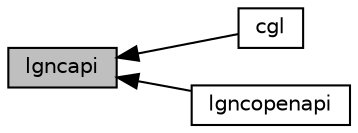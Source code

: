 digraph "lgncapi"
{
  edge [fontname="Helvetica",fontsize="10",labelfontname="Helvetica",labelfontsize="10"];
  node [fontname="Helvetica",fontsize="10",shape=box];
  rankdir=LR;
  Node1 [label="lgncapi",height=0.2,width=0.4,color="black", fillcolor="grey75", style="filled", fontcolor="black",tooltip="LGNC Open API for legacy platforms."];
  Node2 [label="cgl",height=0.2,width=0.4,color="black", fillcolor="white", style="filled",URL="$d7/d7a/group__cgl.html",tooltip="Game and multimedia API."];
  Node3 [label="lgncopenapi",height=0.2,width=0.4,color="black", fillcolor="white", style="filled",URL="$d1/d60/group__lgncopenapi.html",tooltip="LGNC Open API for legacy platforms."];
  Node1->Node2 [shape=plaintext, dir="back", style="solid"];
  Node1->Node3 [shape=plaintext, dir="back", style="solid"];
}
